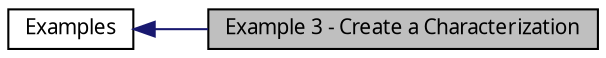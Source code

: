 digraph structs
{
  edge [fontname="FreeSans.ttf",fontsize=8,labelfontname="FreeSans.ttf",labelfontsize=8];
  node [fontname="FreeSans.ttf",fontsize=10,shape=record];
rankdir=LR;
  Node0 [label="Example 3 - Create a Characterization",height=0.2,width=0.4,color="black", fillcolor="grey75", style="filled" fontcolor="black"];
  Node1 [label="Examples",height=0.2,width=0.4,color="black", fillcolor="white", style="filled",URL="$group__Examples.html"];
  Node1->Node0 [shape=plaintext, color="midnightblue", dir="back", style="solid"];
}
